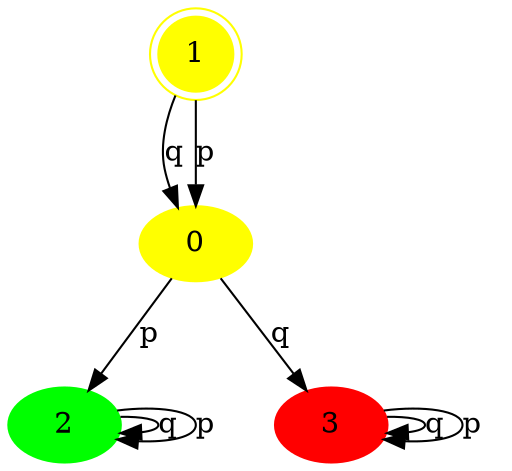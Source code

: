 digraph Monitor {
	0 [label=0 color=yellow style=filled]
	1 [label=1 color=yellow shape=doublecircle style=filled]
	2 [label=2 color=green style=filled]
	3 [label=3 color=red style=filled]
	0 -> 3 [label=q]
	0 -> 2 [label=p]
	1 -> 0 [label=q]
	1 -> 0 [label=p]
	2 -> 2 [label=q]
	2 -> 2 [label=p]
	3 -> 3 [label=q]
	3 -> 3 [label=p]
}
